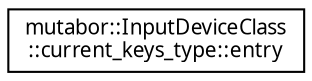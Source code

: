 digraph "Grafische Darstellung der Klassenhierarchie"
{
  edge [fontname="Sans",fontsize="10",labelfontname="Sans",labelfontsize="10"];
  node [fontname="Sans",fontsize="10",shape=record];
  rankdir="LR";
  Node0 [label="mutabor::InputDeviceClass\l::current_keys_type::entry",height=0.2,width=0.4,color="black", fillcolor="white", style="filled",URL="$d1/d2b/structmutabor_1_1InputDeviceClass_1_1current__keys__type_1_1entry.html"];
}
